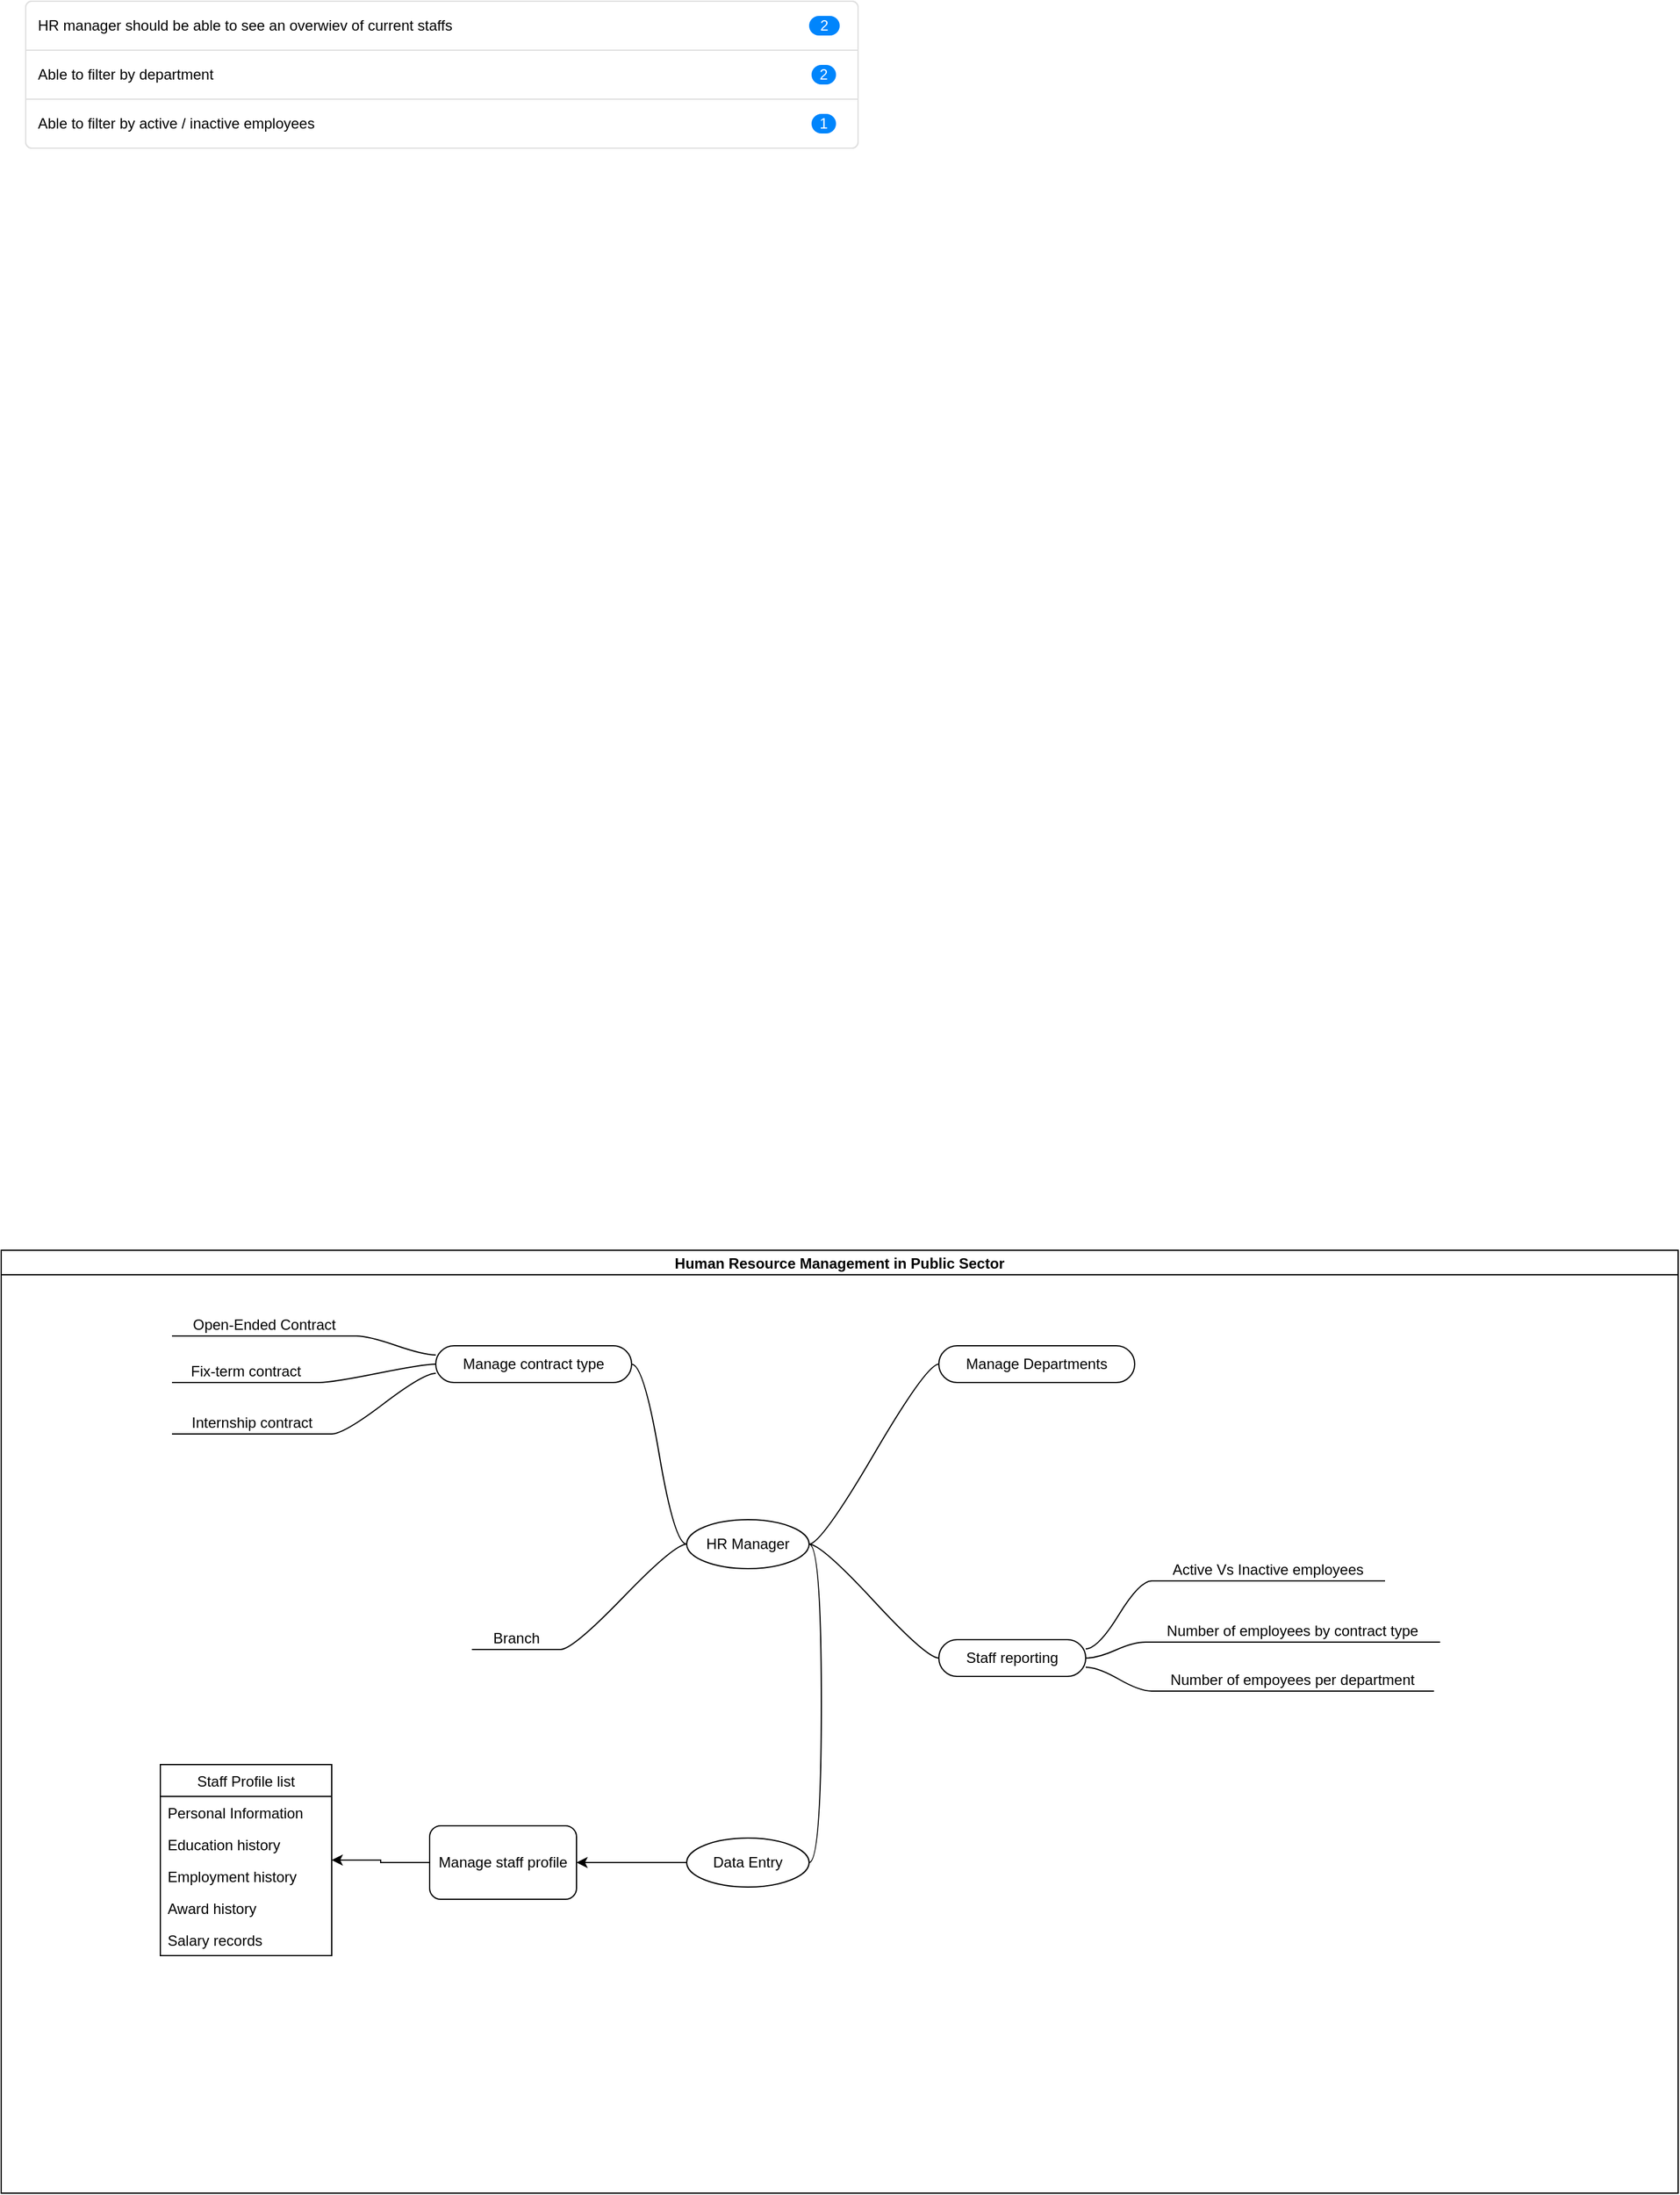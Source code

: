 <mxfile version="17.4.6" type="github" pages="3">
  <diagram id="eA1Eqj6x8OHCaZPQKf1M" name="UserStory">
    <mxGraphModel dx="1422" dy="1854" grid="1" gridSize="10" guides="1" tooltips="1" connect="1" arrows="1" fold="1" page="1" pageScale="1" pageWidth="850" pageHeight="1100" math="0" shadow="0">
      <root>
        <mxCell id="0" />
        <mxCell id="1" parent="0" />
        <mxCell id="uXPesYncGwuY-eKEKNic-1" value="Human Resource Management in Public Sector" style="swimlane;startSize=20;horizontal=1;containerType=tree;" vertex="1" parent="1">
          <mxGeometry x="60" y="-20" width="1370" height="770" as="geometry">
            <mxRectangle x="40" y="40" width="760" height="150" as="alternateBounds" />
          </mxGeometry>
        </mxCell>
        <mxCell id="uXPesYncGwuY-eKEKNic-2" value="" style="edgeStyle=entityRelationEdgeStyle;startArrow=none;endArrow=none;segment=10;curved=1;rounded=0;" edge="1" parent="uXPesYncGwuY-eKEKNic-1" source="uXPesYncGwuY-eKEKNic-6" target="uXPesYncGwuY-eKEKNic-7">
          <mxGeometry relative="1" as="geometry" />
        </mxCell>
        <mxCell id="uXPesYncGwuY-eKEKNic-4" value="" style="edgeStyle=entityRelationEdgeStyle;startArrow=none;endArrow=none;segment=10;curved=1;rounded=0;" edge="1" parent="uXPesYncGwuY-eKEKNic-1" source="uXPesYncGwuY-eKEKNic-6" target="uXPesYncGwuY-eKEKNic-9">
          <mxGeometry relative="1" as="geometry" />
        </mxCell>
        <mxCell id="uXPesYncGwuY-eKEKNic-5" value="" style="edgeStyle=entityRelationEdgeStyle;startArrow=none;endArrow=none;segment=10;curved=1;rounded=0;" edge="1" parent="uXPesYncGwuY-eKEKNic-1" source="uXPesYncGwuY-eKEKNic-6" target="uXPesYncGwuY-eKEKNic-10">
          <mxGeometry relative="1" as="geometry" />
        </mxCell>
        <mxCell id="uXPesYncGwuY-eKEKNic-6" value="HR Manager" style="ellipse;whiteSpace=wrap;html=1;align=center;treeFolding=1;treeMoving=1;newEdgeStyle={&quot;edgeStyle&quot;:&quot;entityRelationEdgeStyle&quot;,&quot;startArrow&quot;:&quot;none&quot;,&quot;endArrow&quot;:&quot;none&quot;,&quot;segment&quot;:10,&quot;curved&quot;:1};" vertex="1" parent="uXPesYncGwuY-eKEKNic-1">
          <mxGeometry x="560" y="220" width="100" height="40" as="geometry" />
        </mxCell>
        <mxCell id="uXPesYncGwuY-eKEKNic-7" value="Manage Departments" style="whiteSpace=wrap;html=1;rounded=1;arcSize=50;align=center;verticalAlign=middle;strokeWidth=1;autosize=1;spacing=4;treeFolding=1;treeMoving=1;newEdgeStyle={&quot;edgeStyle&quot;:&quot;entityRelationEdgeStyle&quot;,&quot;startArrow&quot;:&quot;none&quot;,&quot;endArrow&quot;:&quot;none&quot;,&quot;segment&quot;:10,&quot;curved&quot;:1};" vertex="1" parent="uXPesYncGwuY-eKEKNic-1">
          <mxGeometry x="766" y="78" width="160" height="30" as="geometry" />
        </mxCell>
        <mxCell id="uXPesYncGwuY-eKEKNic-9" value="Manage contract type" style="whiteSpace=wrap;html=1;rounded=1;arcSize=50;align=center;verticalAlign=middle;strokeWidth=1;autosize=1;spacing=4;treeFolding=1;treeMoving=1;newEdgeStyle={&quot;edgeStyle&quot;:&quot;entityRelationEdgeStyle&quot;,&quot;startArrow&quot;:&quot;none&quot;,&quot;endArrow&quot;:&quot;none&quot;,&quot;segment&quot;:10,&quot;curved&quot;:1};" vertex="1" parent="uXPesYncGwuY-eKEKNic-1">
          <mxGeometry x="355" y="78" width="160" height="30" as="geometry" />
        </mxCell>
        <mxCell id="uXPesYncGwuY-eKEKNic-10" value="Branch" style="whiteSpace=wrap;html=1;shape=partialRectangle;top=0;left=0;bottom=1;right=0;points=[[0,1],[1,1]];fillColor=none;align=center;verticalAlign=bottom;routingCenterY=0.5;snapToPoint=1;autosize=1;treeFolding=1;treeMoving=1;newEdgeStyle={&quot;edgeStyle&quot;:&quot;entityRelationEdgeStyle&quot;,&quot;startArrow&quot;:&quot;none&quot;,&quot;endArrow&quot;:&quot;none&quot;,&quot;segment&quot;:10,&quot;curved&quot;:1};" vertex="1" parent="uXPesYncGwuY-eKEKNic-1">
          <mxGeometry x="385" y="300" width="72" height="26" as="geometry" />
        </mxCell>
        <mxCell id="uXPesYncGwuY-eKEKNic-15" value="" style="edgeStyle=entityRelationEdgeStyle;rounded=0;orthogonalLoop=1;jettySize=auto;html=1;startArrow=none;endArrow=none;segment=10;curved=1;" edge="1" source="uXPesYncGwuY-eKEKNic-6" target="uXPesYncGwuY-eKEKNic-18" parent="uXPesYncGwuY-eKEKNic-1">
          <mxGeometry relative="1" as="geometry" />
        </mxCell>
        <mxCell id="uXPesYncGwuY-eKEKNic-20" style="edgeStyle=orthogonalEdgeStyle;rounded=0;orthogonalLoop=1;jettySize=auto;html=1;" edge="1" parent="uXPesYncGwuY-eKEKNic-1" source="uXPesYncGwuY-eKEKNic-18" target="uXPesYncGwuY-eKEKNic-19">
          <mxGeometry relative="1" as="geometry" />
        </mxCell>
        <mxCell id="uXPesYncGwuY-eKEKNic-18" value="Data Entry" style="ellipse;whiteSpace=wrap;html=1;align=center;treeFolding=1;treeMoving=1;newEdgeStyle={&quot;edgeStyle&quot;:&quot;entityRelationEdgeStyle&quot;,&quot;startArrow&quot;:&quot;none&quot;,&quot;endArrow&quot;:&quot;none&quot;,&quot;segment&quot;:10,&quot;curved&quot;:1};" vertex="1" parent="uXPesYncGwuY-eKEKNic-1">
          <mxGeometry x="560" y="480" width="100" height="40" as="geometry" />
        </mxCell>
        <mxCell id="uXPesYncGwuY-eKEKNic-19" value="Manage staff profile" style="rounded=1;whiteSpace=wrap;html=1;" vertex="1" parent="uXPesYncGwuY-eKEKNic-1">
          <mxGeometry x="350" y="470" width="120" height="60" as="geometry" />
        </mxCell>
        <mxCell id="uXPesYncGwuY-eKEKNic-25" style="edgeStyle=orthogonalEdgeStyle;rounded=0;orthogonalLoop=1;jettySize=auto;html=1;entryX=1;entryY=0.5;entryDx=0;entryDy=0;" edge="1" parent="uXPesYncGwuY-eKEKNic-1" source="uXPesYncGwuY-eKEKNic-19" target="uXPesYncGwuY-eKEKNic-21">
          <mxGeometry relative="1" as="geometry" />
        </mxCell>
        <mxCell id="uXPesYncGwuY-eKEKNic-21" value="Staff Profile list" style="swimlane;fontStyle=0;childLayout=stackLayout;horizontal=1;startSize=26;fillColor=none;horizontalStack=0;resizeParent=1;resizeParentMax=0;resizeLast=0;collapsible=1;marginBottom=0;" vertex="1" parent="uXPesYncGwuY-eKEKNic-1">
          <mxGeometry x="130" y="420" width="140" height="156" as="geometry" />
        </mxCell>
        <mxCell id="uXPesYncGwuY-eKEKNic-22" value="Personal Information" style="text;strokeColor=none;fillColor=none;align=left;verticalAlign=top;spacingLeft=4;spacingRight=4;overflow=hidden;rotatable=0;points=[[0,0.5],[1,0.5]];portConstraint=eastwest;" vertex="1" parent="uXPesYncGwuY-eKEKNic-21">
          <mxGeometry y="26" width="140" height="26" as="geometry" />
        </mxCell>
        <mxCell id="uXPesYncGwuY-eKEKNic-23" value="Education history" style="text;strokeColor=none;fillColor=none;align=left;verticalAlign=top;spacingLeft=4;spacingRight=4;overflow=hidden;rotatable=0;points=[[0,0.5],[1,0.5]];portConstraint=eastwest;" vertex="1" parent="uXPesYncGwuY-eKEKNic-21">
          <mxGeometry y="52" width="140" height="26" as="geometry" />
        </mxCell>
        <mxCell id="uXPesYncGwuY-eKEKNic-24" value="Employment history" style="text;strokeColor=none;fillColor=none;align=left;verticalAlign=top;spacingLeft=4;spacingRight=4;overflow=hidden;rotatable=0;points=[[0,0.5],[1,0.5]];portConstraint=eastwest;" vertex="1" parent="uXPesYncGwuY-eKEKNic-21">
          <mxGeometry y="78" width="140" height="26" as="geometry" />
        </mxCell>
        <mxCell id="uXPesYncGwuY-eKEKNic-26" value="Award history" style="text;strokeColor=none;fillColor=none;align=left;verticalAlign=top;spacingLeft=4;spacingRight=4;overflow=hidden;rotatable=0;points=[[0,0.5],[1,0.5]];portConstraint=eastwest;" vertex="1" parent="uXPesYncGwuY-eKEKNic-21">
          <mxGeometry y="104" width="140" height="26" as="geometry" />
        </mxCell>
        <mxCell id="uXPesYncGwuY-eKEKNic-29" value="Salary records" style="text;strokeColor=none;fillColor=none;align=left;verticalAlign=top;spacingLeft=4;spacingRight=4;overflow=hidden;rotatable=0;points=[[0,0.5],[1,0.5]];portConstraint=eastwest;" vertex="1" parent="uXPesYncGwuY-eKEKNic-21">
          <mxGeometry y="130" width="140" height="26" as="geometry" />
        </mxCell>
        <mxCell id="uXPesYncGwuY-eKEKNic-27" value="Staff reporting" style="whiteSpace=wrap;html=1;rounded=1;arcSize=50;align=center;verticalAlign=middle;strokeWidth=1;autosize=1;spacing=4;treeFolding=1;treeMoving=1;newEdgeStyle={&quot;edgeStyle&quot;:&quot;entityRelationEdgeStyle&quot;,&quot;startArrow&quot;:&quot;none&quot;,&quot;endArrow&quot;:&quot;none&quot;,&quot;segment&quot;:10,&quot;curved&quot;:1};" vertex="1" parent="uXPesYncGwuY-eKEKNic-1">
          <mxGeometry x="766" y="318" width="120" height="30" as="geometry" />
        </mxCell>
        <mxCell id="uXPesYncGwuY-eKEKNic-28" value="" style="edgeStyle=entityRelationEdgeStyle;startArrow=none;endArrow=none;segment=10;curved=1;rounded=0;exitX=1;exitY=0.5;exitDx=0;exitDy=0;" edge="1" target="uXPesYncGwuY-eKEKNic-27" parent="uXPesYncGwuY-eKEKNic-1" source="uXPesYncGwuY-eKEKNic-6">
          <mxGeometry relative="1" as="geometry">
            <mxPoint x="750" y="360" as="sourcePoint" />
          </mxGeometry>
        </mxCell>
        <mxCell id="uXPesYncGwuY-eKEKNic-30" value="Active Vs Inactive employees" style="whiteSpace=wrap;html=1;shape=partialRectangle;top=0;left=0;bottom=1;right=0;points=[[0,1],[1,1]];fillColor=none;align=center;verticalAlign=bottom;routingCenterY=0.5;snapToPoint=1;recursiveResize=0;autosize=1;treeFolding=1;treeMoving=1;newEdgeStyle={&quot;edgeStyle&quot;:&quot;entityRelationEdgeStyle&quot;,&quot;startArrow&quot;:&quot;none&quot;,&quot;endArrow&quot;:&quot;none&quot;,&quot;segment&quot;:10,&quot;curved&quot;:1};" vertex="1" parent="uXPesYncGwuY-eKEKNic-1">
          <mxGeometry x="940" y="250" width="190" height="20" as="geometry" />
        </mxCell>
        <mxCell id="uXPesYncGwuY-eKEKNic-31" value="" style="edgeStyle=entityRelationEdgeStyle;startArrow=none;endArrow=none;segment=10;curved=1;rounded=0;exitX=1;exitY=0.25;exitDx=0;exitDy=0;" edge="1" target="uXPesYncGwuY-eKEKNic-30" parent="uXPesYncGwuY-eKEKNic-1" source="uXPesYncGwuY-eKEKNic-27">
          <mxGeometry relative="1" as="geometry">
            <mxPoint x="870" y="290" as="sourcePoint" />
          </mxGeometry>
        </mxCell>
        <mxCell id="uXPesYncGwuY-eKEKNic-32" value="Number of employees by contract type" style="whiteSpace=wrap;html=1;shape=partialRectangle;top=0;left=0;bottom=1;right=0;points=[[0,1],[1,1]];fillColor=none;align=center;verticalAlign=bottom;routingCenterY=0.5;snapToPoint=1;recursiveResize=0;autosize=1;treeFolding=1;treeMoving=1;newEdgeStyle={&quot;edgeStyle&quot;:&quot;entityRelationEdgeStyle&quot;,&quot;startArrow&quot;:&quot;none&quot;,&quot;endArrow&quot;:&quot;none&quot;,&quot;segment&quot;:10,&quot;curved&quot;:1};" vertex="1" parent="uXPesYncGwuY-eKEKNic-1">
          <mxGeometry x="935" y="300" width="240" height="20" as="geometry" />
        </mxCell>
        <mxCell id="uXPesYncGwuY-eKEKNic-33" value="" style="edgeStyle=entityRelationEdgeStyle;startArrow=none;endArrow=none;segment=10;curved=1;rounded=0;exitX=1;exitY=0.5;exitDx=0;exitDy=0;" edge="1" target="uXPesYncGwuY-eKEKNic-32" parent="uXPesYncGwuY-eKEKNic-1" source="uXPesYncGwuY-eKEKNic-27">
          <mxGeometry relative="1" as="geometry">
            <mxPoint x="900" y="348" as="sourcePoint" />
          </mxGeometry>
        </mxCell>
        <mxCell id="uXPesYncGwuY-eKEKNic-34" value="Open-Ended Contract" style="whiteSpace=wrap;html=1;shape=partialRectangle;top=0;left=0;bottom=1;right=0;points=[[0,1],[1,1]];fillColor=none;align=center;verticalAlign=bottom;routingCenterY=0.5;snapToPoint=1;recursiveResize=0;autosize=1;treeFolding=1;treeMoving=1;newEdgeStyle={&quot;edgeStyle&quot;:&quot;entityRelationEdgeStyle&quot;,&quot;startArrow&quot;:&quot;none&quot;,&quot;endArrow&quot;:&quot;none&quot;,&quot;segment&quot;:10,&quot;curved&quot;:1};" vertex="1" parent="uXPesYncGwuY-eKEKNic-1">
          <mxGeometry x="140" y="50" width="150" height="20" as="geometry" />
        </mxCell>
        <mxCell id="uXPesYncGwuY-eKEKNic-35" value="" style="edgeStyle=entityRelationEdgeStyle;startArrow=none;endArrow=none;segment=10;curved=1;rounded=0;exitX=0;exitY=0.25;exitDx=0;exitDy=0;" edge="1" target="uXPesYncGwuY-eKEKNic-34" parent="uXPesYncGwuY-eKEKNic-1" source="uXPesYncGwuY-eKEKNic-9">
          <mxGeometry relative="1" as="geometry">
            <mxPoint x="140" y="90" as="sourcePoint" />
          </mxGeometry>
        </mxCell>
        <mxCell id="uXPesYncGwuY-eKEKNic-37" value="Fix-term contract" style="whiteSpace=wrap;html=1;shape=partialRectangle;top=0;left=0;bottom=1;right=0;points=[[0,1],[1,1]];fillColor=none;align=center;verticalAlign=bottom;routingCenterY=0.5;snapToPoint=1;recursiveResize=0;autosize=1;treeFolding=1;treeMoving=1;newEdgeStyle={&quot;edgeStyle&quot;:&quot;entityRelationEdgeStyle&quot;,&quot;startArrow&quot;:&quot;none&quot;,&quot;endArrow&quot;:&quot;none&quot;,&quot;segment&quot;:10,&quot;curved&quot;:1};" vertex="1" parent="uXPesYncGwuY-eKEKNic-1">
          <mxGeometry x="140" y="88" width="120" height="20" as="geometry" />
        </mxCell>
        <mxCell id="uXPesYncGwuY-eKEKNic-38" value="" style="edgeStyle=entityRelationEdgeStyle;startArrow=none;endArrow=none;segment=10;curved=1;rounded=0;exitX=0;exitY=0.5;exitDx=0;exitDy=0;" edge="1" target="uXPesYncGwuY-eKEKNic-37" parent="uXPesYncGwuY-eKEKNic-1" source="uXPesYncGwuY-eKEKNic-9">
          <mxGeometry relative="1" as="geometry">
            <mxPoint x="100" y="140" as="sourcePoint" />
          </mxGeometry>
        </mxCell>
        <mxCell id="uXPesYncGwuY-eKEKNic-39" value="Internship contract" style="whiteSpace=wrap;html=1;shape=partialRectangle;top=0;left=0;bottom=1;right=0;points=[[0,1],[1,1]];fillColor=none;align=center;verticalAlign=bottom;routingCenterY=0.5;snapToPoint=1;recursiveResize=0;autosize=1;treeFolding=1;treeMoving=1;newEdgeStyle={&quot;edgeStyle&quot;:&quot;entityRelationEdgeStyle&quot;,&quot;startArrow&quot;:&quot;none&quot;,&quot;endArrow&quot;:&quot;none&quot;,&quot;segment&quot;:10,&quot;curved&quot;:1};" vertex="1" parent="uXPesYncGwuY-eKEKNic-1">
          <mxGeometry x="140" y="130" width="130" height="20" as="geometry" />
        </mxCell>
        <mxCell id="uXPesYncGwuY-eKEKNic-40" value="" style="edgeStyle=entityRelationEdgeStyle;startArrow=none;endArrow=none;segment=10;curved=1;rounded=0;exitX=0;exitY=0.75;exitDx=0;exitDy=0;" edge="1" target="uXPesYncGwuY-eKEKNic-39" parent="uXPesYncGwuY-eKEKNic-1" source="uXPesYncGwuY-eKEKNic-9">
          <mxGeometry relative="1" as="geometry">
            <mxPoint x="90" y="180" as="sourcePoint" />
          </mxGeometry>
        </mxCell>
        <mxCell id="uXPesYncGwuY-eKEKNic-41" value="Number of empoyees per department" style="whiteSpace=wrap;html=1;shape=partialRectangle;top=0;left=0;bottom=1;right=0;points=[[0,1],[1,1]];fillColor=none;align=center;verticalAlign=bottom;routingCenterY=0.5;snapToPoint=1;recursiveResize=0;autosize=1;treeFolding=1;treeMoving=1;newEdgeStyle={&quot;edgeStyle&quot;:&quot;entityRelationEdgeStyle&quot;,&quot;startArrow&quot;:&quot;none&quot;,&quot;endArrow&quot;:&quot;none&quot;,&quot;segment&quot;:10,&quot;curved&quot;:1};" vertex="1" parent="uXPesYncGwuY-eKEKNic-1">
          <mxGeometry x="940" y="340" width="230" height="20" as="geometry" />
        </mxCell>
        <mxCell id="uXPesYncGwuY-eKEKNic-42" value="" style="edgeStyle=entityRelationEdgeStyle;startArrow=none;endArrow=none;segment=10;curved=1;rounded=0;exitX=1;exitY=0.75;exitDx=0;exitDy=0;" edge="1" target="uXPesYncGwuY-eKEKNic-41" parent="uXPesYncGwuY-eKEKNic-1" source="uXPesYncGwuY-eKEKNic-27">
          <mxGeometry relative="1" as="geometry">
            <mxPoint x="900" y="388" as="sourcePoint" />
          </mxGeometry>
        </mxCell>
        <mxCell id="uXPesYncGwuY-eKEKNic-47" value="" style="html=1;shadow=0;dashed=0;shape=mxgraph.bootstrap.rrect;rSize=5;strokeColor=#DFDFDF;html=1;whiteSpace=wrap;fillColor=#FFFFFF;fontColor=#000000;" vertex="1" parent="1">
          <mxGeometry x="80" y="-1040" width="680" height="120" as="geometry" />
        </mxCell>
        <mxCell id="uXPesYncGwuY-eKEKNic-48" value="HR manager should be able to see an overwiev of current staffs" style="strokeColor=inherit;fillColor=inherit;gradientColor=inherit;fontColor=inherit;html=1;shadow=0;dashed=0;shape=mxgraph.bootstrap.topButton;rSize=5;perimeter=none;whiteSpace=wrap;resizeWidth=1;align=left;spacing=10;" vertex="1" parent="uXPesYncGwuY-eKEKNic-47">
          <mxGeometry width="680" height="40" relative="1" as="geometry" />
        </mxCell>
        <mxCell id="uXPesYncGwuY-eKEKNic-49" value="2" style="strokeColor=inherit;fillColor=inherit;gradientColor=inherit;fontColor=inherit;html=1;shadow=0;dashed=0;shape=mxgraph.bootstrap.rrect;rSize=8;fillColor=#0085FC;strokeColor=none;fontColor=#ffffff;whiteSpace=wrap;" vertex="1" parent="uXPesYncGwuY-eKEKNic-48">
          <mxGeometry x="1" y="0.5" width="25" height="16" relative="1" as="geometry">
            <mxPoint x="-40" y="-8" as="offset" />
          </mxGeometry>
        </mxCell>
        <mxCell id="uXPesYncGwuY-eKEKNic-50" value="Able to filter by department" style="strokeColor=inherit;fillColor=inherit;gradientColor=inherit;fontColor=inherit;html=1;shadow=0;dashed=0;perimeter=none;whiteSpace=wrap;resizeWidth=1;align=left;spacing=10;" vertex="1" parent="uXPesYncGwuY-eKEKNic-47">
          <mxGeometry width="680" height="40" relative="1" as="geometry">
            <mxPoint y="40" as="offset" />
          </mxGeometry>
        </mxCell>
        <mxCell id="uXPesYncGwuY-eKEKNic-51" value="2" style="strokeColor=inherit;fillColor=inherit;gradientColor=inherit;fontColor=inherit;html=1;shadow=0;dashed=0;shape=mxgraph.bootstrap.rrect;rSize=8;fillColor=#0085FC;strokeColor=none;fontColor=#ffffff;whiteSpace=wrap;" vertex="1" parent="uXPesYncGwuY-eKEKNic-50">
          <mxGeometry x="1" y="0.5" width="20" height="16" relative="1" as="geometry">
            <mxPoint x="-38" y="-8" as="offset" />
          </mxGeometry>
        </mxCell>
        <mxCell id="uXPesYncGwuY-eKEKNic-52" value="Able to filter by active / inactive employees" style="strokeColor=inherit;fillColor=inherit;gradientColor=inherit;fontColor=inherit;html=1;shadow=0;dashed=0;shape=mxgraph.bootstrap.bottomButton;rSize=5;perimeter=none;whiteSpace=wrap;resizeWidth=1;resizeHeight=0;align=left;spacing=10;" vertex="1" parent="uXPesYncGwuY-eKEKNic-47">
          <mxGeometry y="1" width="680" height="40" relative="1" as="geometry">
            <mxPoint y="-40" as="offset" />
          </mxGeometry>
        </mxCell>
        <mxCell id="uXPesYncGwuY-eKEKNic-53" value="1" style="strokeColor=inherit;fillColor=inherit;gradientColor=inherit;fontColor=inherit;html=1;shadow=0;dashed=0;shape=mxgraph.bootstrap.rrect;rSize=8;fillColor=#0085FC;strokeColor=none;fontColor=#ffffff;whiteSpace=wrap;" vertex="1" parent="uXPesYncGwuY-eKEKNic-52">
          <mxGeometry x="1" y="0.5" width="20" height="16" relative="1" as="geometry">
            <mxPoint x="-38" y="-8" as="offset" />
          </mxGeometry>
        </mxCell>
      </root>
    </mxGraphModel>
  </diagram>
  <diagram id="_MRU6gIQzNzlVqQfkxKe" name="User Activities">
    <mxGraphModel dx="1422" dy="754" grid="1" gridSize="10" guides="1" tooltips="1" connect="1" arrows="1" fold="1" page="1" pageScale="1" pageWidth="850" pageHeight="1100" math="0" shadow="0">
      <root>
        <mxCell id="0" />
        <mxCell id="1" parent="0" />
      </root>
    </mxGraphModel>
  </diagram>
  <diagram id="vfSgwGG7v8InYq-zodpB" name="UML">
    <mxGraphModel dx="1422" dy="754" grid="1" gridSize="10" guides="1" tooltips="1" connect="1" arrows="1" fold="1" page="1" pageScale="1" pageWidth="850" pageHeight="1100" math="0" shadow="0">
      <root>
        <mxCell id="0" />
        <mxCell id="1" parent="0" />
      </root>
    </mxGraphModel>
  </diagram>
</mxfile>
